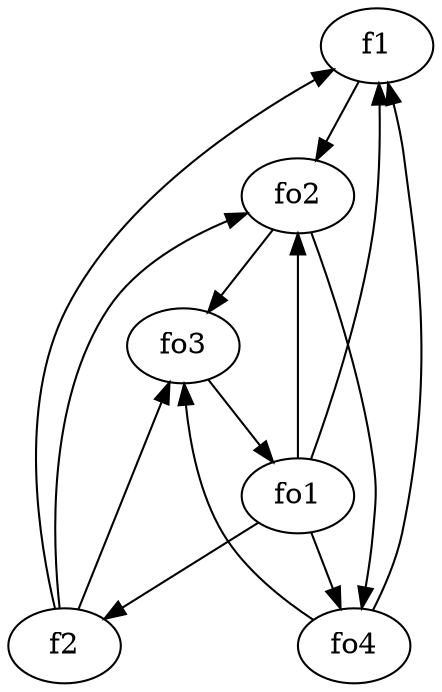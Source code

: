 strict digraph  {
f1;
f2;
fo1;
fo2;
fo3;
fo4;
f1 -> fo2  [weight=2];
f2 -> fo2  [weight=2];
f2 -> f1  [weight=2];
f2 -> fo3  [weight=2];
fo1 -> fo2  [weight=2];
fo1 -> f2  [weight=2];
fo1 -> fo4  [weight=2];
fo1 -> f1  [weight=2];
fo2 -> fo4  [weight=2];
fo2 -> fo3  [weight=2];
fo3 -> fo1  [weight=2];
fo4 -> f1  [weight=2];
fo4 -> fo3  [weight=2];
}
